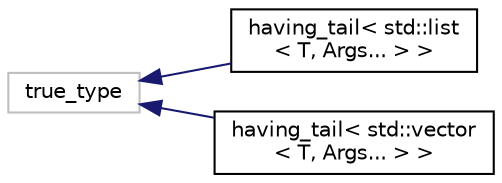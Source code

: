 digraph "Graphical Class Hierarchy"
{
  edge [fontname="Helvetica",fontsize="10",labelfontname="Helvetica",labelfontsize="10"];
  node [fontname="Helvetica",fontsize="10",shape=record];
  rankdir="LR";
  Node1 [label="true_type",height=0.2,width=0.4,color="grey75", fillcolor="white", style="filled"];
  Node1 -> Node2 [dir="back",color="midnightblue",fontsize="10",style="solid",fontname="Helvetica"];
  Node2 [label="having_tail\< std::list\l\< T, Args... \> \>",height=0.2,width=0.4,color="black", fillcolor="white", style="filled",URL="$structhaving__tail_3_01std_1_1list_3_01T_00_01Args_8_8_8_01_4_01_4.html"];
  Node1 -> Node3 [dir="back",color="midnightblue",fontsize="10",style="solid",fontname="Helvetica"];
  Node3 [label="having_tail\< std::vector\l\< T, Args... \> \>",height=0.2,width=0.4,color="black", fillcolor="white", style="filled",URL="$structhaving__tail_3_01std_1_1vector_3_01T_00_01Args_8_8_8_01_4_01_4.html"];
}
